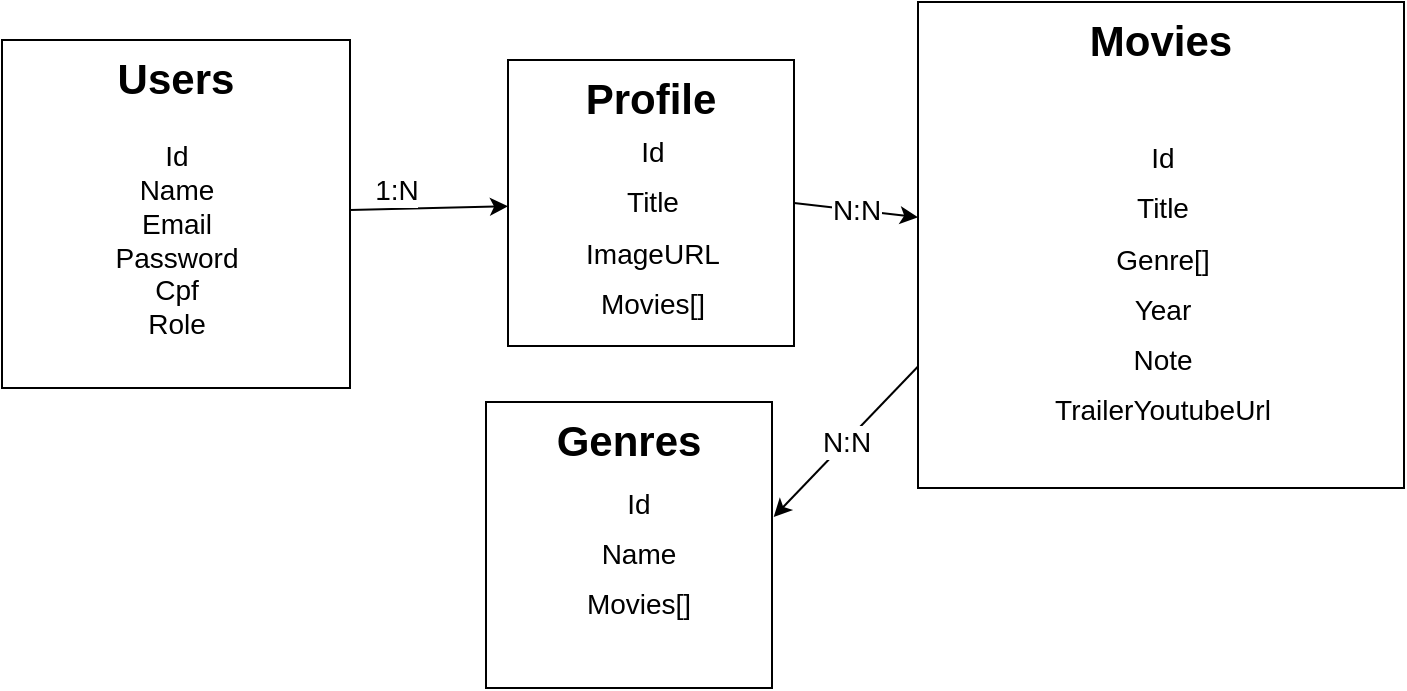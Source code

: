 <mxfile>
    <diagram id="ItKsI4qIQaQC1rmIp6Tm" name="Page-1">
        <mxGraphModel dx="1176" dy="364" grid="0" gridSize="10" guides="1" tooltips="1" connect="1" arrows="1" fold="1" page="1" pageScale="1" pageWidth="827" pageHeight="1169" math="0" shadow="0">
            <root>
                <mxCell id="0"/>
                <mxCell id="1" parent="0"/>
                <mxCell id="13" value="1:N" style="edgeStyle=none;html=1;fontFamily=Helvetica;fontSize=14;" parent="1" source="2" target="5" edge="1">
                    <mxGeometry x="-0.413" y="9" relative="1" as="geometry">
                        <mxPoint as="offset"/>
                    </mxGeometry>
                </mxCell>
                <mxCell id="2" value="&lt;font style=&quot;font-size: 21px&quot;&gt;&lt;b&gt;Users&lt;br&gt;&lt;/b&gt;&lt;br&gt;&lt;br&gt;&lt;/font&gt;" style="whiteSpace=wrap;html=1;aspect=fixed;fontFamily=Helvetica;horizontal=1;verticalAlign=top;" parent="1" vertex="1">
                    <mxGeometry x="-26" y="30" width="174" height="174" as="geometry"/>
                </mxCell>
                <mxCell id="4" value="&lt;span&gt;Id&lt;br&gt;Name&lt;/span&gt;&lt;br&gt;&lt;span&gt;Email&lt;/span&gt;&lt;br&gt;&lt;span&gt;Password&lt;/span&gt;&lt;br&gt;&lt;span&gt;Cpf&lt;/span&gt;&lt;br&gt;&lt;span&gt;Role&lt;/span&gt;" style="text;html=1;resizable=0;autosize=1;align=center;verticalAlign=middle;points=[];fillColor=none;strokeColor=none;rounded=0;fontFamily=Helvetica;fontSize=14;" parent="1" vertex="1">
                    <mxGeometry x="25.5" y="77" width="71" height="106" as="geometry"/>
                </mxCell>
                <mxCell id="16" value="N:N" style="edgeStyle=none;html=1;exitX=1;exitY=0.5;exitDx=0;exitDy=0;fontFamily=Helvetica;fontSize=14;" parent="1" source="5" target="7" edge="1">
                    <mxGeometry relative="1" as="geometry"/>
                </mxCell>
                <mxCell id="5" value="&lt;font style=&quot;font-size: 21px&quot;&gt;&lt;b&gt;Profile&lt;br&gt;&lt;/b&gt;&lt;br&gt;&lt;br&gt;&lt;br&gt;&lt;/font&gt;" style="whiteSpace=wrap;html=1;aspect=fixed;fontFamily=Helvetica;horizontal=1;verticalAlign=top;" parent="1" vertex="1">
                    <mxGeometry x="227" y="40" width="143" height="143" as="geometry"/>
                </mxCell>
                <mxCell id="6" value="&lt;font style=&quot;font-size: 14px&quot;&gt;Id&lt;br&gt;Title&lt;br&gt;ImageURL&lt;br&gt;Movies[]&lt;br&gt;&lt;/font&gt;" style="text;html=1;resizable=0;autosize=1;align=center;verticalAlign=middle;points=[];fillColor=none;strokeColor=none;rounded=0;fontFamily=Helvetica;fontSize=21;" parent="1" vertex="1">
                    <mxGeometry x="260" y="62" width="77" height="117" as="geometry"/>
                </mxCell>
                <mxCell id="15" value="N:N" style="edgeStyle=none;html=1;exitX=0;exitY=0.75;exitDx=0;exitDy=0;entryX=1.006;entryY=0.402;entryDx=0;entryDy=0;entryPerimeter=0;fontFamily=Helvetica;fontSize=14;" parent="1" source="7" target="11" edge="1">
                    <mxGeometry relative="1" as="geometry"/>
                </mxCell>
                <mxCell id="7" value="&lt;font style=&quot;font-size: 21px&quot;&gt;&lt;b&gt;Movies&lt;/b&gt;&lt;br&gt;&lt;br&gt;&lt;/font&gt;" style="whiteSpace=wrap;html=1;aspect=fixed;fontFamily=Helvetica;horizontal=1;verticalAlign=top;" parent="1" vertex="1">
                    <mxGeometry x="432" y="11" width="243" height="243" as="geometry"/>
                </mxCell>
                <mxCell id="8" value="&lt;font style=&quot;font-size: 14px&quot;&gt;Id&lt;br&gt;Title&lt;br&gt;Genre[]&lt;br&gt;Year&lt;br&gt;Note&lt;br&gt;TrailerYoutubeUrl&lt;br&gt;&lt;br&gt;&lt;br&gt;&lt;br&gt;&lt;/font&gt;" style="text;html=1;resizable=0;autosize=1;align=center;verticalAlign=middle;points=[];fillColor=none;strokeColor=none;rounded=0;fontFamily=Helvetica;fontSize=21;" parent="1" vertex="1">
                    <mxGeometry x="494.5" y="57" width="118" height="259" as="geometry"/>
                </mxCell>
                <mxCell id="11" value="&lt;font style=&quot;font-size: 21px&quot;&gt;&lt;b&gt;Genres&lt;/b&gt;&lt;br&gt;&lt;br&gt;&lt;br&gt;&lt;/font&gt;" style="whiteSpace=wrap;html=1;aspect=fixed;fontFamily=Helvetica;horizontal=1;verticalAlign=top;" parent="1" vertex="1">
                    <mxGeometry x="216" y="211" width="143" height="143" as="geometry"/>
                </mxCell>
                <mxCell id="12" value="&lt;font style=&quot;font-size: 14px&quot;&gt;Id&lt;br&gt;Name&lt;br&gt;Movies[]&lt;br&gt;&lt;/font&gt;" style="text;html=1;resizable=0;autosize=1;align=center;verticalAlign=middle;points=[];fillColor=none;strokeColor=none;rounded=0;fontFamily=Helvetica;fontSize=21;" parent="1" vertex="1">
                    <mxGeometry x="261" y="239" width="62" height="89" as="geometry"/>
                </mxCell>
            </root>
        </mxGraphModel>
    </diagram>
</mxfile>